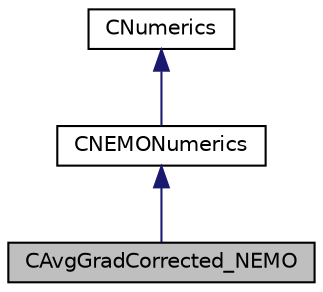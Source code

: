 digraph "CAvgGradCorrected_NEMO"
{
 // LATEX_PDF_SIZE
  edge [fontname="Helvetica",fontsize="10",labelfontname="Helvetica",labelfontsize="10"];
  node [fontname="Helvetica",fontsize="10",shape=record];
  Node1 [label="CAvgGradCorrected_NEMO",height=0.2,width=0.4,color="black", fillcolor="grey75", style="filled", fontcolor="black",tooltip="Class for computing viscous term using the average of gradients."];
  Node2 -> Node1 [dir="back",color="midnightblue",fontsize="10",style="solid",fontname="Helvetica"];
  Node2 [label="CNEMONumerics",height=0.2,width=0.4,color="black", fillcolor="white", style="filled",URL="$classCNEMONumerics.html",tooltip="Base class template NEMO numerics."];
  Node3 -> Node2 [dir="back",color="midnightblue",fontsize="10",style="solid",fontname="Helvetica"];
  Node3 [label="CNumerics",height=0.2,width=0.4,color="black", fillcolor="white", style="filled",URL="$classCNumerics.html",tooltip="Class for defining the numerical methods."];
}
